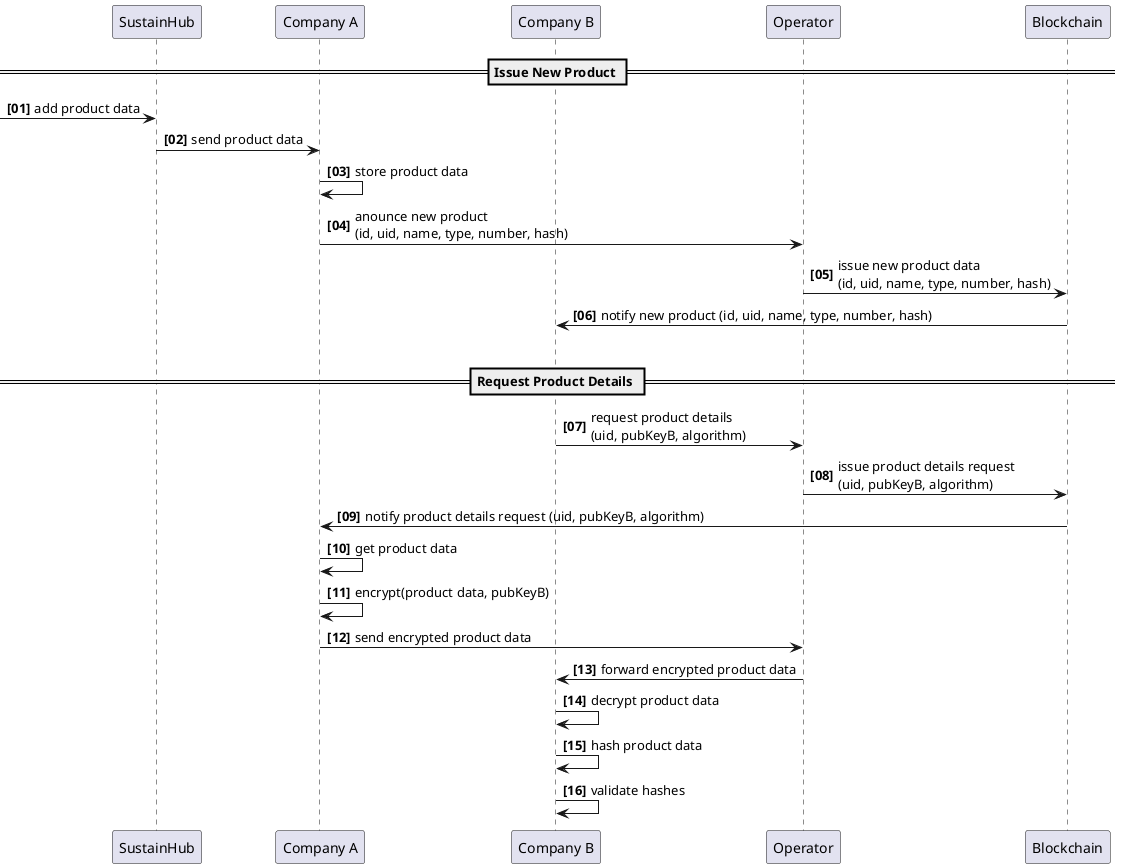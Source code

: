 @startuml
autonumber "<b>[00]"

participant "SustainHub" as SUS
participant "Company A" as COMPA
participant "Company B" as COMPB
participant "Operator" as OP
participant "Blockchain" as BC


== Issue New Product ==

-> SUS: add product data
SUS -> COMPA: send product data
COMPA -> COMPA: store product data
COMPA -> OP: anounce new product\n(id, uid, name, type, number, hash)
OP -> BC: issue new product data\n(id, uid, name, type, number, hash)
BC -> COMPB: notify new product (id, uid, name, type, number, hash)
|||

== Request Product Details ==

COMPB -> OP: request product details\n(uid, pubKeyB, algorithm)
OP -> BC: issue product details request\n(uid, pubKeyB, algorithm)
BC -> COMPA: notify product details request (uid, pubKeyB, algorithm)
COMPA -> COMPA: get product data
COMPA -> COMPA: encrypt(product data, pubKeyB)
COMPA -> OP: send encrypted product data
OP -> COMPB: forward encrypted product data
COMPB -> COMPB: decrypt product data
COMPB -> COMPB: hash product data
COMPB -> COMPB: validate hashes

@enduml